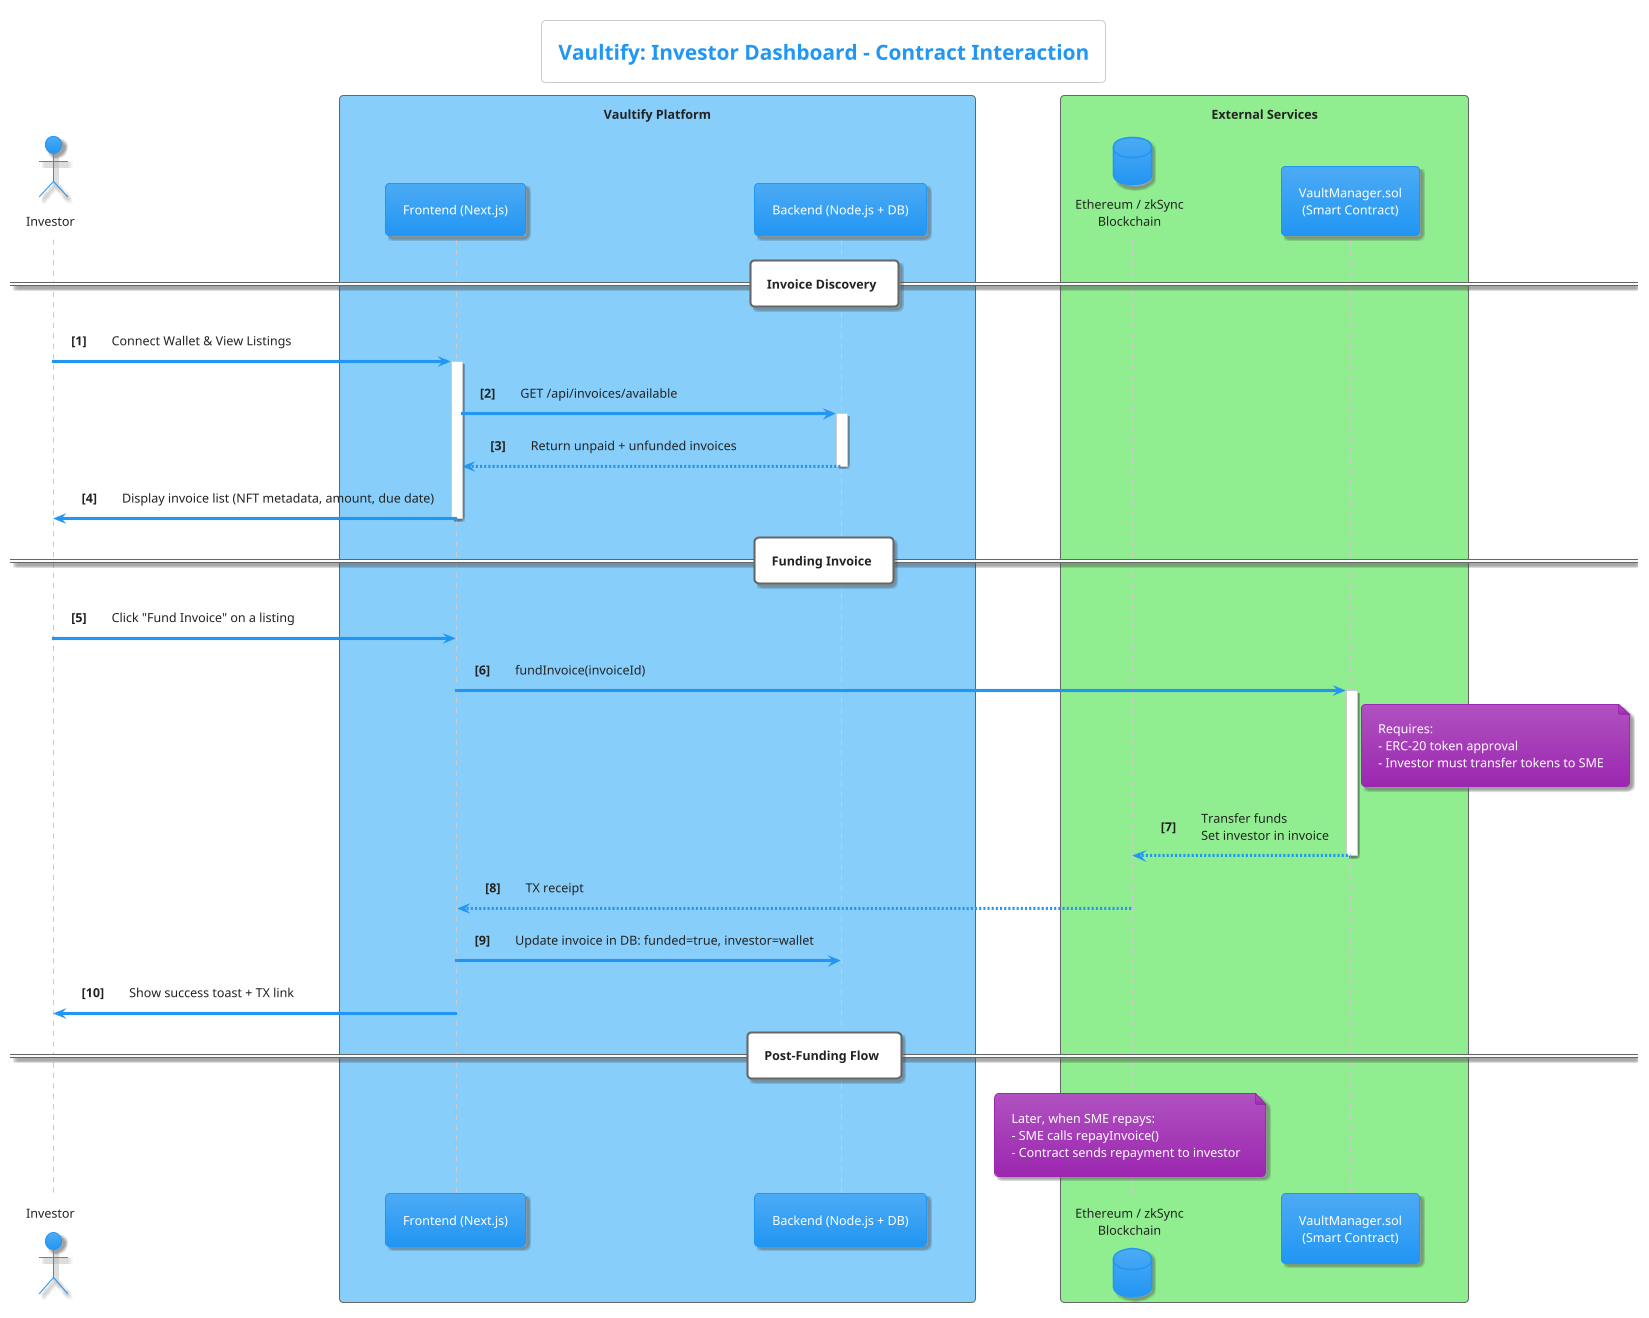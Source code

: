 @startuml
!theme materia

title Vaultify: Investor Dashboard – Contract Interaction

autonumber "<b>[0]</b>"

actor "Investor" as Inv
box "Vaultify Platform" #LightSkyBlue
  participant "Frontend (Next.js)" as FE
  participant "Backend (Node.js + DB)" as BE
end box

box "External Services" #LightGreen
  database "Ethereum / zkSync\nBlockchain" as Chain
  participant "VaultManager.sol\n(Smart Contract)" as Contract
end box

== Invoice Discovery ==

Inv -> FE: Connect Wallet & View Listings
activate FE

FE -> BE: GET /api/invoices/available
activate BE

BE --> FE: Return unpaid + unfunded invoices
deactivate BE

FE -> Inv: Display invoice list (NFT metadata, amount, due date)
deactivate FE

== Funding Invoice ==

Inv -> FE: Click "Fund Invoice" on a listing

FE -> Contract: fundInvoice(invoiceId)
activate Contract
note right of Contract
  Requires:
  - ERC-20 token approval
  - Investor must transfer tokens to SME
end note

Contract --> Chain: Transfer funds\nSet investor in invoice
deactivate Contract

Chain --> FE: TX receipt
FE -> BE: Update invoice in DB: funded=true, investor=wallet
deactivate Chain

FE -> Inv: Show success toast + TX link

== Post-Funding Flow ==

note over Chain
  Later, when SME repays:
  - SME calls repayInvoice()
  - Contract sends repayment to investor
end note

@enduml
